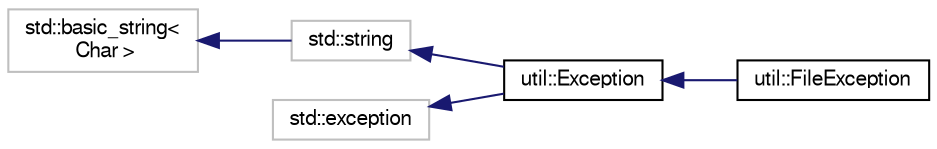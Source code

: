 digraph "Graphical Class Hierarchy"
{
  edge [fontname="FreeSans",fontsize="10",labelfontname="FreeSans",labelfontsize="10"];
  node [fontname="FreeSans",fontsize="10",shape=record];
  rankdir="LR";
  Node31 [label="std::basic_string\<\l Char \>",height=0.2,width=0.4,color="grey75", fillcolor="white", style="filled",tooltip="STL class. "];
  Node31 -> Node32 [dir="back",color="midnightblue",fontsize="10",style="solid",fontname="FreeSans"];
  Node32 [label="std::string",height=0.2,width=0.4,color="grey75", fillcolor="white", style="filled",tooltip="STL class. "];
  Node32 -> Node0 [dir="back",color="midnightblue",fontsize="10",style="solid",fontname="FreeSans"];
  Node0 [label="util::Exception",height=0.2,width=0.4,color="black", fillcolor="white", style="filled",URL="$classutil_1_1_exception.html",tooltip="Universal, simple exception class. "];
  Node0 -> Node1 [dir="back",color="midnightblue",fontsize="10",style="solid",fontname="FreeSans"];
  Node1 [label="util::FileException",height=0.2,width=0.4,color="black", fillcolor="white", style="filled",URL="$classutil_1_1_file_exception.html",tooltip="Exception class for file exceptions with additional filename. "];
  Node28 [label="std::exception",height=0.2,width=0.4,color="grey75", fillcolor="white", style="filled",tooltip="STL class. "];
  Node28 -> Node0 [dir="back",color="midnightblue",fontsize="10",style="solid",fontname="FreeSans"];
}
